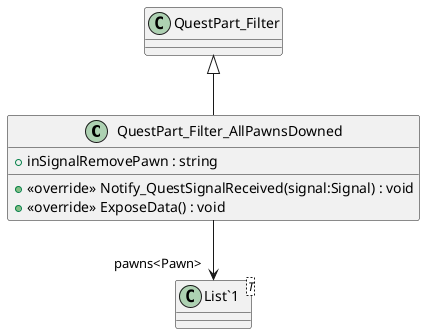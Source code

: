 @startuml
class QuestPart_Filter_AllPawnsDowned {
    + inSignalRemovePawn : string
    + <<override>> Notify_QuestSignalReceived(signal:Signal) : void
    + <<override>> ExposeData() : void
}
class "List`1"<T> {
}
QuestPart_Filter <|-- QuestPart_Filter_AllPawnsDowned
QuestPart_Filter_AllPawnsDowned --> "pawns<Pawn>" "List`1"
@enduml
